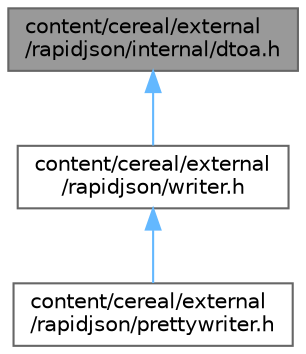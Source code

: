 digraph "content/cereal/external/rapidjson/internal/dtoa.h"
{
 // LATEX_PDF_SIZE
  bgcolor="transparent";
  edge [fontname=Helvetica,fontsize=10,labelfontname=Helvetica,labelfontsize=10];
  node [fontname=Helvetica,fontsize=10,shape=box,height=0.2,width=0.4];
  Node1 [id="Node000001",label="content/cereal/external\l/rapidjson/internal/dtoa.h",height=0.2,width=0.4,color="gray40", fillcolor="grey60", style="filled", fontcolor="black",tooltip=" "];
  Node1 -> Node2 [id="edge1_Node000001_Node000002",dir="back",color="steelblue1",style="solid",tooltip=" "];
  Node2 [id="Node000002",label="content/cereal/external\l/rapidjson/writer.h",height=0.2,width=0.4,color="grey40", fillcolor="white", style="filled",URL="$writer_8h.html",tooltip=" "];
  Node2 -> Node3 [id="edge2_Node000002_Node000003",dir="back",color="steelblue1",style="solid",tooltip=" "];
  Node3 [id="Node000003",label="content/cereal/external\l/rapidjson/prettywriter.h",height=0.2,width=0.4,color="grey40", fillcolor="white", style="filled",URL="$prettywriter_8h.html",tooltip=" "];
}
